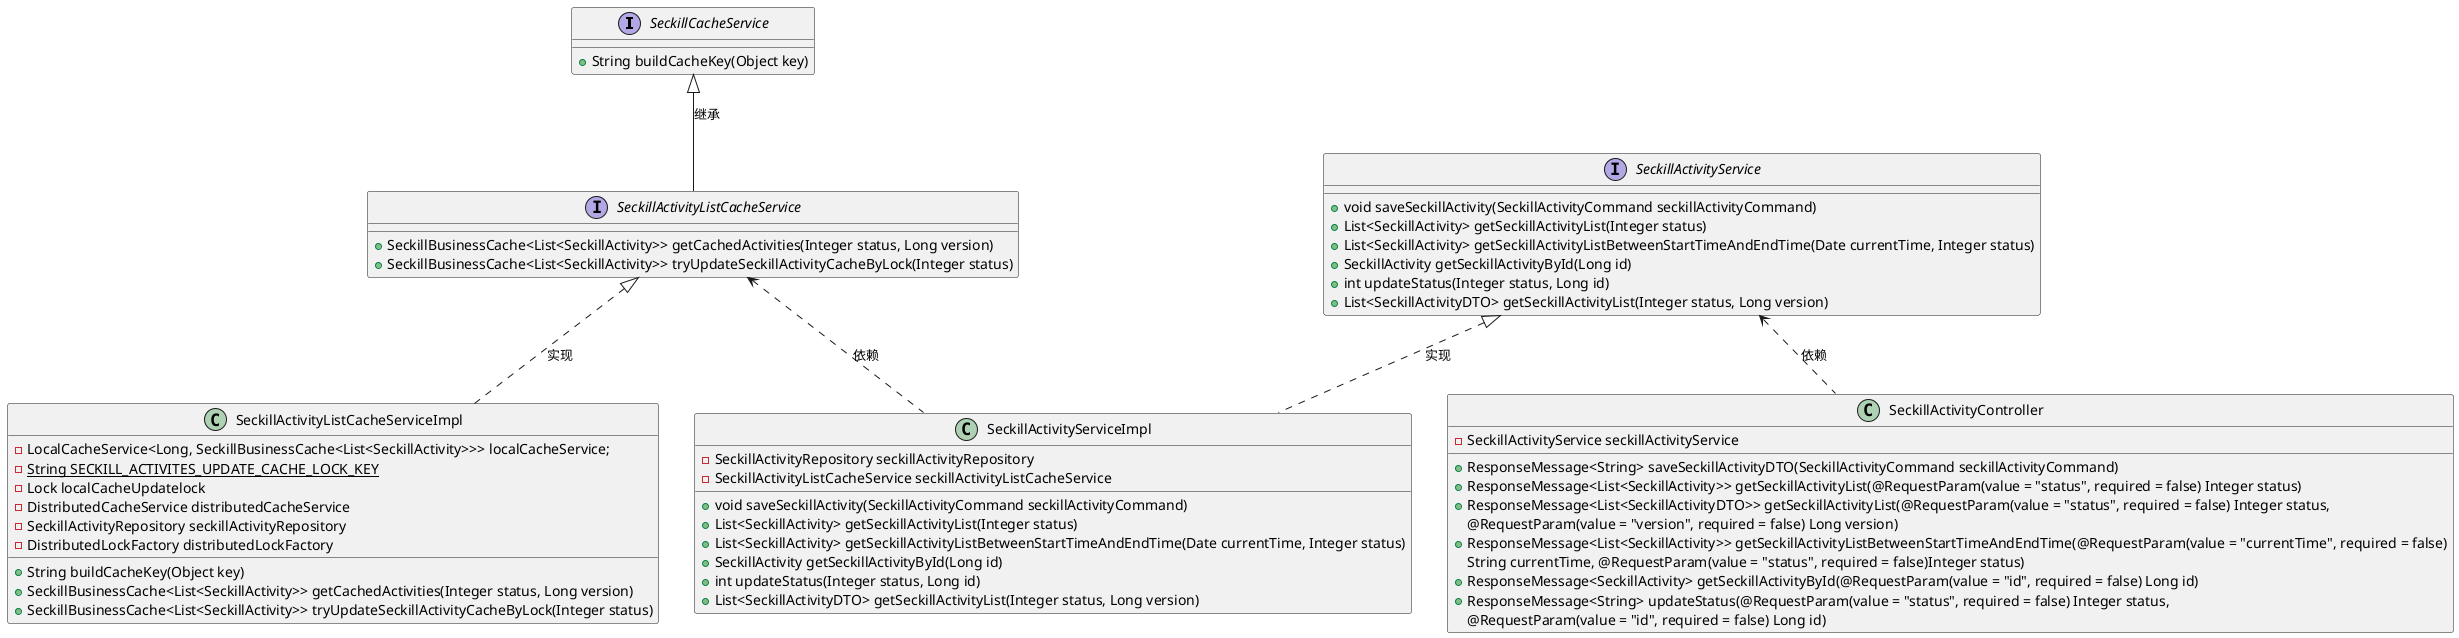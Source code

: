 @startuml
'https://plantuml.com/class-diagram

interface SeckillCacheService{
    + String buildCacheKey(Object key)
}

interface SeckillActivityListCacheService{
    + SeckillBusinessCache<List<SeckillActivity>> getCachedActivities(Integer status, Long version)
    + SeckillBusinessCache<List<SeckillActivity>> tryUpdateSeckillActivityCacheByLock(Integer status)
}

interface SeckillActivityService{
    + void saveSeckillActivity(SeckillActivityCommand seckillActivityCommand)
    + List<SeckillActivity> getSeckillActivityList(Integer status)
    + List<SeckillActivity> getSeckillActivityListBetweenStartTimeAndEndTime(Date currentTime, Integer status)
    + SeckillActivity getSeckillActivityById(Long id)
    + int updateStatus(Integer status, Long id)
    + List<SeckillActivityDTO> getSeckillActivityList(Integer status, Long version)
}

class SeckillActivityListCacheServiceImpl{
    - LocalCacheService<Long, SeckillBusinessCache<List<SeckillActivity>>> localCacheService;
    - {static} String SECKILL_ACTIVITES_UPDATE_CACHE_LOCK_KEY
    - Lock localCacheUpdatelock
    - DistributedCacheService distributedCacheService
    - SeckillActivityRepository seckillActivityRepository
    - DistributedLockFactory distributedLockFactory
    + String buildCacheKey(Object key)
    + SeckillBusinessCache<List<SeckillActivity>> getCachedActivities(Integer status, Long version)
    + SeckillBusinessCache<List<SeckillActivity>> tryUpdateSeckillActivityCacheByLock(Integer status)
}

class SeckillActivityServiceImpl{
    - SeckillActivityRepository seckillActivityRepository
    - SeckillActivityListCacheService seckillActivityListCacheService
    + void saveSeckillActivity(SeckillActivityCommand seckillActivityCommand)
    + List<SeckillActivity> getSeckillActivityList(Integer status)
    + List<SeckillActivity> getSeckillActivityListBetweenStartTimeAndEndTime(Date currentTime, Integer status)
    + SeckillActivity getSeckillActivityById(Long id)
    + int updateStatus(Integer status, Long id)
    + List<SeckillActivityDTO> getSeckillActivityList(Integer status, Long version)
}

class SeckillActivityController{
    - SeckillActivityService seckillActivityService
    + ResponseMessage<String> saveSeckillActivityDTO(SeckillActivityCommand seckillActivityCommand)
    + ResponseMessage<List<SeckillActivity>> getSeckillActivityList(@RequestParam(value = "status", required = false) Integer status)
    + ResponseMessage<List<SeckillActivityDTO>> getSeckillActivityList(@RequestParam(value = "status", required = false) Integer status,
      @RequestParam(value = "version", required = false) Long version)
    + ResponseMessage<List<SeckillActivity>> getSeckillActivityListBetweenStartTimeAndEndTime(@RequestParam(value = "currentTime", required = false)
      String currentTime, @RequestParam(value = "status", required = false)Integer status)
    + ResponseMessage<SeckillActivity> getSeckillActivityById(@RequestParam(value = "id", required = false) Long id)
    + ResponseMessage<String> updateStatus(@RequestParam(value = "status", required = false) Integer status,
      @RequestParam(value = "id", required = false) Long id)
}

SeckillCacheService <|-- SeckillActivityListCacheService : 继承
SeckillActivityListCacheService <|.. SeckillActivityListCacheServiceImpl : 实现
SeckillActivityService <|.. SeckillActivityServiceImpl : 实现
SeckillActivityListCacheService <.. SeckillActivityServiceImpl : 依赖
SeckillActivityService <.. SeckillActivityController : 依赖
@enduml